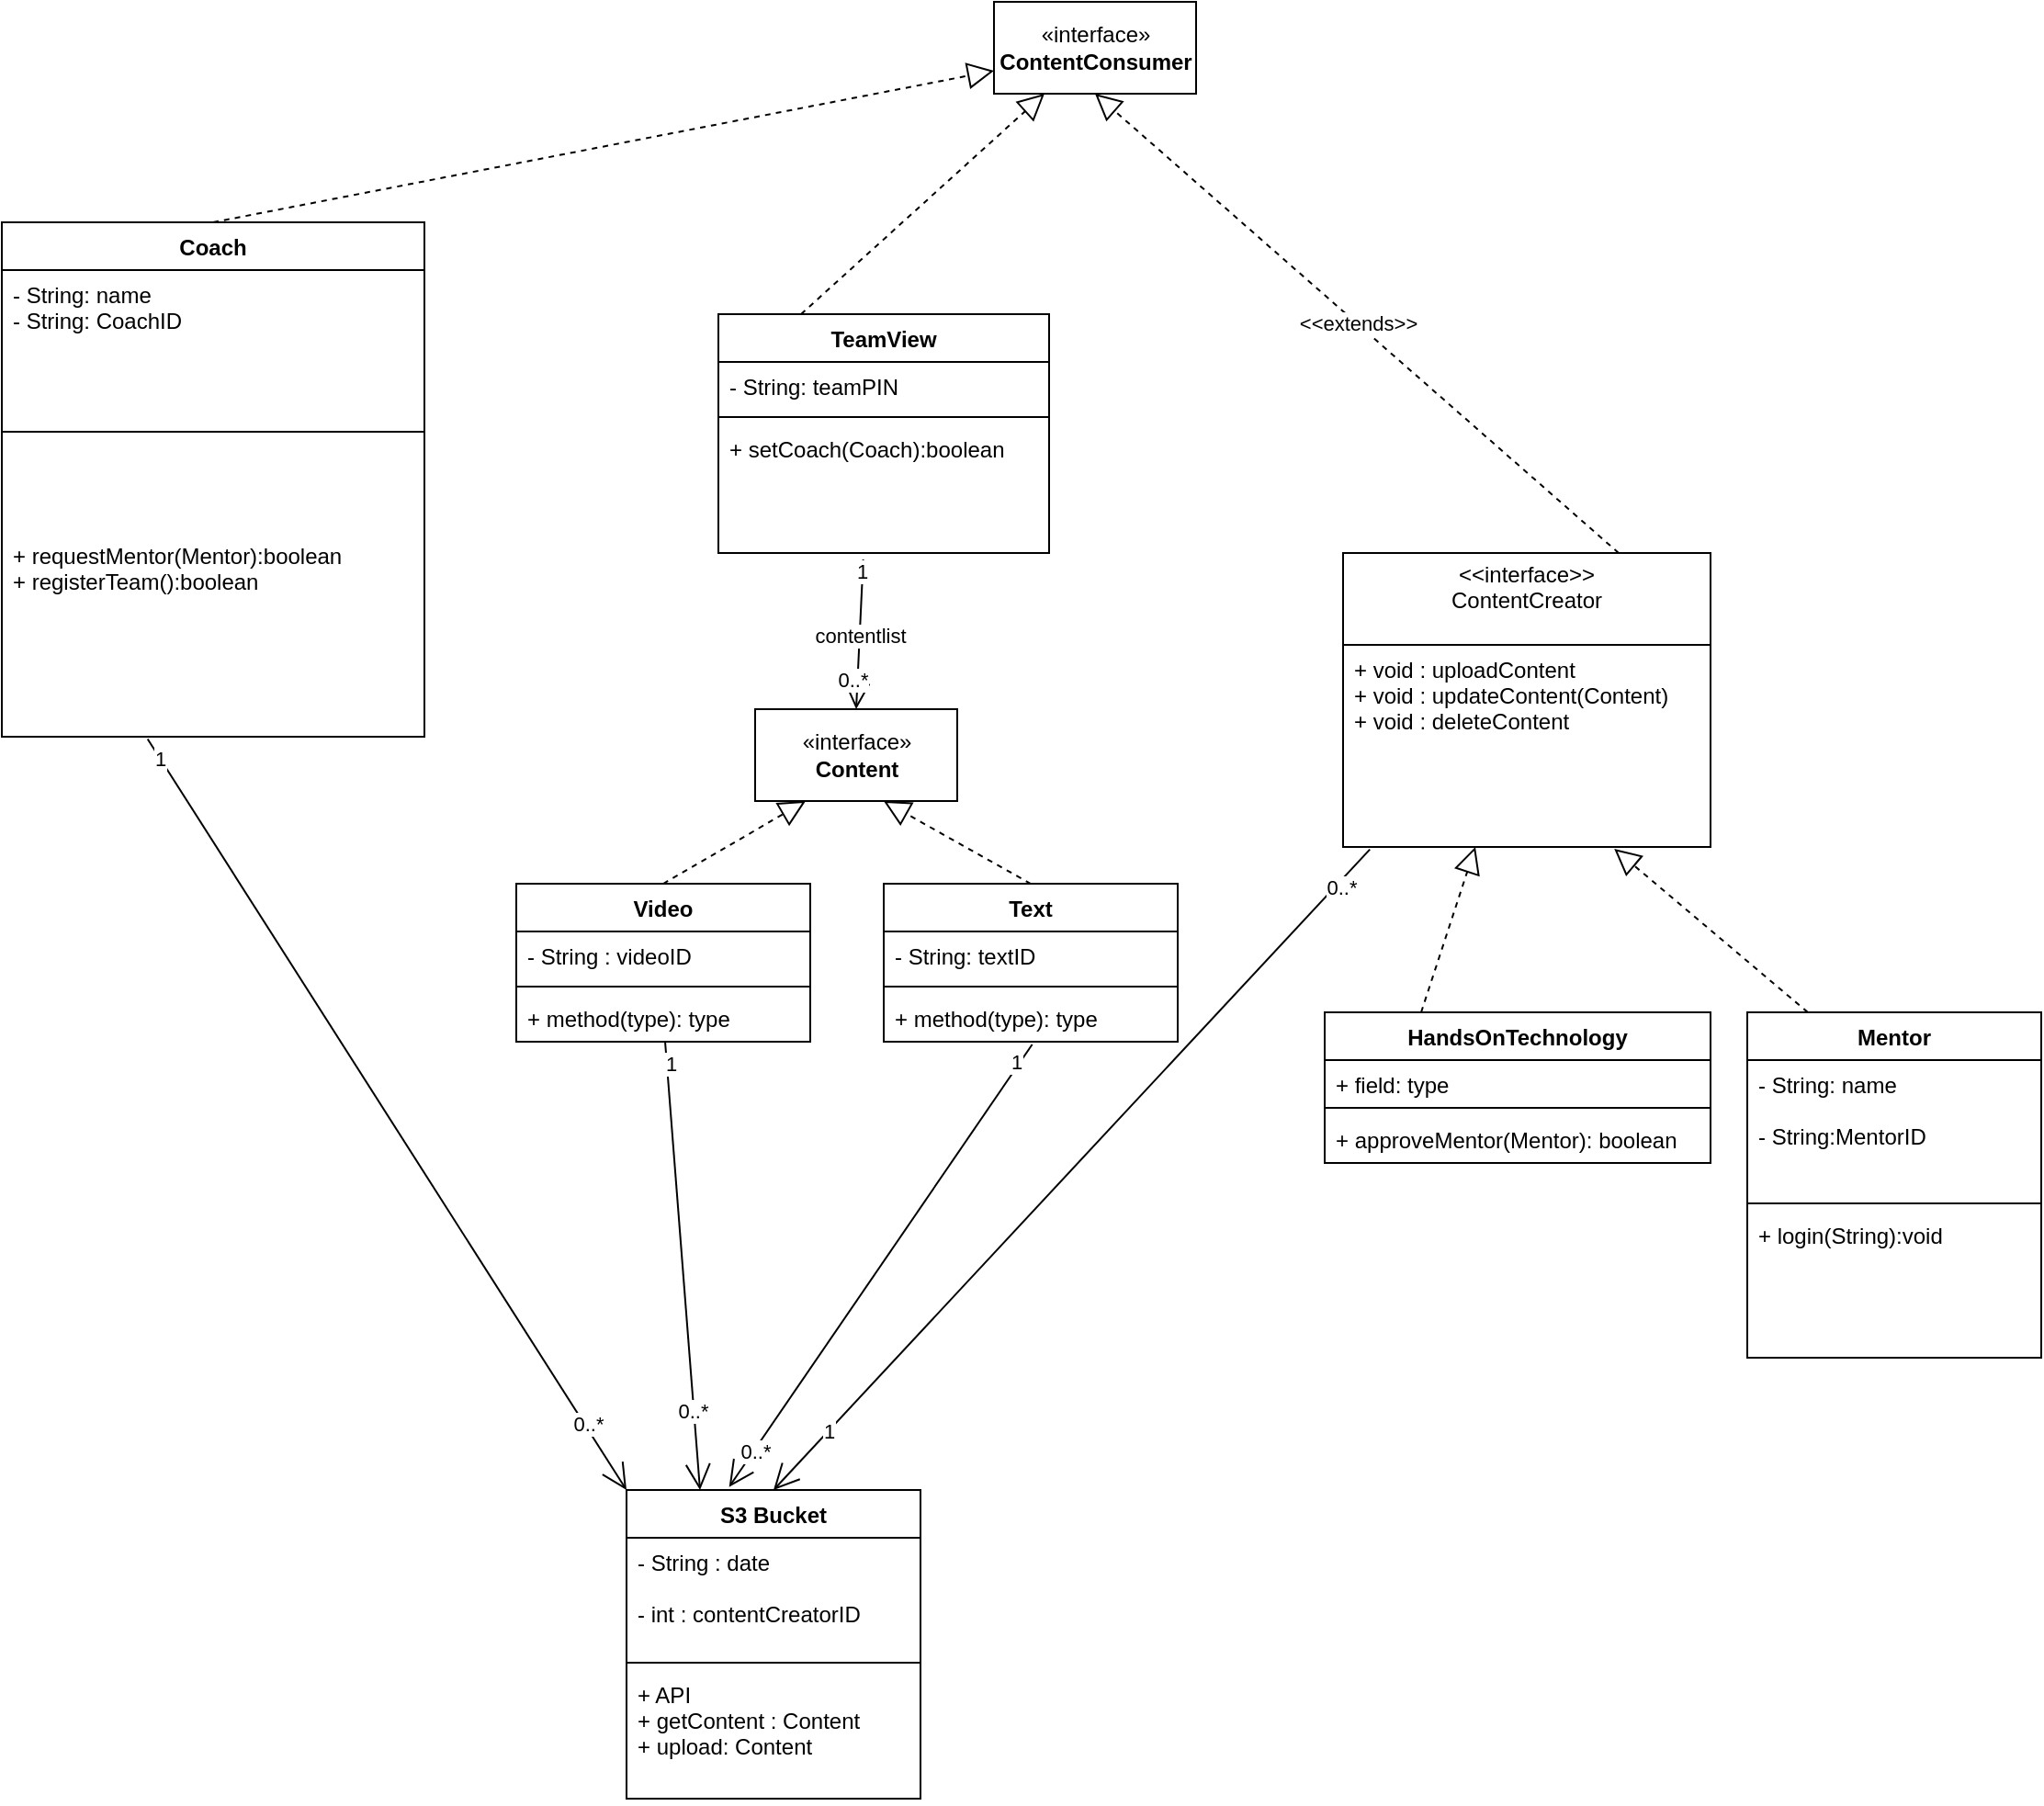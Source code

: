 <mxfile version="17.5.0" type="device"><diagram id="ovap22jXbo1nvJj4dGiL" name="Page-1"><mxGraphModel dx="2580" dy="910" grid="1" gridSize="10" guides="1" tooltips="1" connect="1" arrows="1" fold="1" page="1" pageScale="1" pageWidth="850" pageHeight="1100" math="0" shadow="0"><root><mxCell id="0"/><mxCell id="1" parent="0"/><mxCell id="uBs31Ofe2rwyDse9_JuN-1" value="Video" style="swimlane;fontStyle=1;align=center;verticalAlign=top;childLayout=stackLayout;horizontal=1;startSize=26;horizontalStack=0;resizeParent=1;resizeParentMax=0;resizeLast=0;collapsible=1;marginBottom=0;" parent="1" vertex="1"><mxGeometry x="80" y="620" width="160" height="86" as="geometry"/></mxCell><mxCell id="uBs31Ofe2rwyDse9_JuN-2" value="- String : videoID" style="text;strokeColor=none;fillColor=none;align=left;verticalAlign=top;spacingLeft=4;spacingRight=4;overflow=hidden;rotatable=0;points=[[0,0.5],[1,0.5]];portConstraint=eastwest;" parent="uBs31Ofe2rwyDse9_JuN-1" vertex="1"><mxGeometry y="26" width="160" height="26" as="geometry"/></mxCell><mxCell id="uBs31Ofe2rwyDse9_JuN-3" value="" style="line;strokeWidth=1;fillColor=none;align=left;verticalAlign=middle;spacingTop=-1;spacingLeft=3;spacingRight=3;rotatable=0;labelPosition=right;points=[];portConstraint=eastwest;" parent="uBs31Ofe2rwyDse9_JuN-1" vertex="1"><mxGeometry y="52" width="160" height="8" as="geometry"/></mxCell><mxCell id="uBs31Ofe2rwyDse9_JuN-4" value="+ method(type): type" style="text;strokeColor=none;fillColor=none;align=left;verticalAlign=top;spacingLeft=4;spacingRight=4;overflow=hidden;rotatable=0;points=[[0,0.5],[1,0.5]];portConstraint=eastwest;" parent="uBs31Ofe2rwyDse9_JuN-1" vertex="1"><mxGeometry y="60" width="160" height="26" as="geometry"/></mxCell><mxCell id="uBs31Ofe2rwyDse9_JuN-5" value="«interface»&lt;br&gt;&lt;div&gt;&lt;b&gt;Content&lt;/b&gt;&lt;/div&gt;" style="html=1;" parent="1" vertex="1"><mxGeometry x="210" y="525" width="110" height="50" as="geometry"/></mxCell><mxCell id="uBs31Ofe2rwyDse9_JuN-6" value="«interface»&lt;br&gt;&lt;div&gt;&lt;b&gt;ContentConsumer&lt;/b&gt;&lt;/div&gt;" style="html=1;" parent="1" vertex="1"><mxGeometry x="340" y="140" width="110" height="50" as="geometry"/></mxCell><mxCell id="uBs31Ofe2rwyDse9_JuN-8" value="Text&#xA;" style="swimlane;fontStyle=1;align=center;verticalAlign=top;childLayout=stackLayout;horizontal=1;startSize=26;horizontalStack=0;resizeParent=1;resizeParentMax=0;resizeLast=0;collapsible=1;marginBottom=0;" parent="1" vertex="1"><mxGeometry x="280" y="620" width="160" height="86" as="geometry"/></mxCell><mxCell id="uBs31Ofe2rwyDse9_JuN-9" value="- String: textID" style="text;strokeColor=none;fillColor=none;align=left;verticalAlign=top;spacingLeft=4;spacingRight=4;overflow=hidden;rotatable=0;points=[[0,0.5],[1,0.5]];portConstraint=eastwest;" parent="uBs31Ofe2rwyDse9_JuN-8" vertex="1"><mxGeometry y="26" width="160" height="26" as="geometry"/></mxCell><mxCell id="uBs31Ofe2rwyDse9_JuN-10" value="" style="line;strokeWidth=1;fillColor=none;align=left;verticalAlign=middle;spacingTop=-1;spacingLeft=3;spacingRight=3;rotatable=0;labelPosition=right;points=[];portConstraint=eastwest;" parent="uBs31Ofe2rwyDse9_JuN-8" vertex="1"><mxGeometry y="52" width="160" height="8" as="geometry"/></mxCell><mxCell id="uBs31Ofe2rwyDse9_JuN-11" value="+ method(type): type" style="text;strokeColor=none;fillColor=none;align=left;verticalAlign=top;spacingLeft=4;spacingRight=4;overflow=hidden;rotatable=0;points=[[0,0.5],[1,0.5]];portConstraint=eastwest;" parent="uBs31Ofe2rwyDse9_JuN-8" vertex="1"><mxGeometry y="60" width="160" height="26" as="geometry"/></mxCell><mxCell id="uBs31Ofe2rwyDse9_JuN-16" value="" style="endArrow=block;dashed=1;endFill=0;endSize=12;html=1;rounded=0;entryX=0.25;entryY=1;entryDx=0;entryDy=0;exitX=0.5;exitY=0;exitDx=0;exitDy=0;" parent="1" source="uBs31Ofe2rwyDse9_JuN-1" target="uBs31Ofe2rwyDse9_JuN-5" edge="1"><mxGeometry width="160" relative="1" as="geometry"><mxPoint x="-10" y="670" as="sourcePoint"/><mxPoint x="150" y="670" as="targetPoint"/></mxGeometry></mxCell><mxCell id="uBs31Ofe2rwyDse9_JuN-18" value="" style="endArrow=block;dashed=1;endFill=0;endSize=12;html=1;rounded=0;entryX=0.636;entryY=1;entryDx=0;entryDy=0;entryPerimeter=0;exitX=0.5;exitY=0;exitDx=0;exitDy=0;" parent="1" source="uBs31Ofe2rwyDse9_JuN-8" target="uBs31Ofe2rwyDse9_JuN-5" edge="1"><mxGeometry width="160" relative="1" as="geometry"><mxPoint x="220" y="650" as="sourcePoint"/><mxPoint x="380" y="650" as="targetPoint"/></mxGeometry></mxCell><mxCell id="uBs31Ofe2rwyDse9_JuN-19" value="HandsOnTechnology" style="swimlane;fontStyle=1;align=center;verticalAlign=top;childLayout=stackLayout;horizontal=1;startSize=26;horizontalStack=0;resizeParent=1;resizeParentMax=0;resizeLast=0;collapsible=1;marginBottom=0;" parent="1" vertex="1"><mxGeometry x="520" y="690" width="210" height="82" as="geometry"/></mxCell><mxCell id="uBs31Ofe2rwyDse9_JuN-20" value="+ field: type" style="text;strokeColor=none;fillColor=none;align=left;verticalAlign=top;spacingLeft=4;spacingRight=4;overflow=hidden;rotatable=0;points=[[0,0.5],[1,0.5]];portConstraint=eastwest;" parent="uBs31Ofe2rwyDse9_JuN-19" vertex="1"><mxGeometry y="26" width="210" height="22" as="geometry"/></mxCell><mxCell id="uBs31Ofe2rwyDse9_JuN-21" value="" style="line;strokeWidth=1;fillColor=none;align=left;verticalAlign=middle;spacingTop=-1;spacingLeft=3;spacingRight=3;rotatable=0;labelPosition=right;points=[];portConstraint=eastwest;" parent="uBs31Ofe2rwyDse9_JuN-19" vertex="1"><mxGeometry y="48" width="210" height="8" as="geometry"/></mxCell><mxCell id="uBs31Ofe2rwyDse9_JuN-22" value="+ approveMentor(Mentor): boolean" style="text;strokeColor=none;fillColor=none;align=left;verticalAlign=top;spacingLeft=4;spacingRight=4;overflow=hidden;rotatable=0;points=[[0,0.5],[1,0.5]];portConstraint=eastwest;" parent="uBs31Ofe2rwyDse9_JuN-19" vertex="1"><mxGeometry y="56" width="210" height="26" as="geometry"/></mxCell><mxCell id="uBs31Ofe2rwyDse9_JuN-23" value="" style="endArrow=block;dashed=1;endFill=0;endSize=12;html=1;rounded=0;exitX=0.25;exitY=0;exitDx=0;exitDy=0;entryX=0.36;entryY=1;entryDx=0;entryDy=0;entryPerimeter=0;" parent="1" source="uBs31Ofe2rwyDse9_JuN-19" edge="1" target="uBs31Ofe2rwyDse9_JuN-59"><mxGeometry width="160" relative="1" as="geometry"><mxPoint x="690.04" y="730" as="sourcePoint"/><mxPoint x="540" y="600" as="targetPoint"/></mxGeometry></mxCell><mxCell id="uBs31Ofe2rwyDse9_JuN-28" value="Mentor" style="swimlane;fontStyle=1;align=center;verticalAlign=top;childLayout=stackLayout;horizontal=1;startSize=26;horizontalStack=0;resizeParent=1;resizeParentMax=0;resizeLast=0;collapsible=1;marginBottom=0;" parent="1" vertex="1"><mxGeometry x="750" y="690" width="160" height="188" as="geometry"/></mxCell><mxCell id="uBs31Ofe2rwyDse9_JuN-29" value="- String: name&#xA;&#xA;- String:MentorID" style="text;strokeColor=none;fillColor=none;align=left;verticalAlign=top;spacingLeft=4;spacingRight=4;overflow=hidden;rotatable=0;points=[[0,0.5],[1,0.5]];portConstraint=eastwest;" parent="uBs31Ofe2rwyDse9_JuN-28" vertex="1"><mxGeometry y="26" width="160" height="74" as="geometry"/></mxCell><mxCell id="uBs31Ofe2rwyDse9_JuN-30" value="" style="line;strokeWidth=1;fillColor=none;align=left;verticalAlign=middle;spacingTop=-1;spacingLeft=3;spacingRight=3;rotatable=0;labelPosition=right;points=[];portConstraint=eastwest;" parent="uBs31Ofe2rwyDse9_JuN-28" vertex="1"><mxGeometry y="100" width="160" height="8" as="geometry"/></mxCell><mxCell id="uBs31Ofe2rwyDse9_JuN-31" value="+ login(String):void" style="text;strokeColor=none;fillColor=none;align=left;verticalAlign=top;spacingLeft=4;spacingRight=4;overflow=hidden;rotatable=0;points=[[0,0.5],[1,0.5]];portConstraint=eastwest;" parent="uBs31Ofe2rwyDse9_JuN-28" vertex="1"><mxGeometry y="108" width="160" height="80" as="geometry"/></mxCell><mxCell id="uBs31Ofe2rwyDse9_JuN-32" value="" style="endArrow=block;dashed=1;endFill=0;endSize=12;html=1;rounded=0;exitX=0.206;exitY=0;exitDx=0;exitDy=0;exitPerimeter=0;entryX=0.738;entryY=1.009;entryDx=0;entryDy=0;entryPerimeter=0;" parent="1" source="uBs31Ofe2rwyDse9_JuN-28" target="uBs31Ofe2rwyDse9_JuN-59" edge="1"><mxGeometry width="160" relative="1" as="geometry"><mxPoint x="750" y="730" as="sourcePoint"/><mxPoint x="660" y="590" as="targetPoint"/></mxGeometry></mxCell><mxCell id="uBs31Ofe2rwyDse9_JuN-33" value="&lt;div&gt;&amp;lt;&amp;lt;extends&amp;gt;&amp;gt;&lt;/div&gt;" style="endArrow=block;dashed=1;endFill=0;endSize=12;html=1;rounded=0;entryX=0.5;entryY=1;entryDx=0;entryDy=0;exitX=0.75;exitY=0;exitDx=0;exitDy=0;" parent="1" source="uBs31Ofe2rwyDse9_JuN-58" target="uBs31Ofe2rwyDse9_JuN-6" edge="1"><mxGeometry width="160" relative="1" as="geometry"><mxPoint x="565" y="430" as="sourcePoint"/><mxPoint x="463" y="220" as="targetPoint"/></mxGeometry></mxCell><mxCell id="uBs31Ofe2rwyDse9_JuN-38" value="Coach" style="swimlane;fontStyle=1;align=center;verticalAlign=top;childLayout=stackLayout;horizontal=1;startSize=26;horizontalStack=0;resizeParent=1;resizeParentMax=0;resizeLast=0;collapsible=1;marginBottom=0;" parent="1" vertex="1"><mxGeometry x="-200" y="260" width="230" height="280" as="geometry"/></mxCell><mxCell id="uBs31Ofe2rwyDse9_JuN-39" value="- String: name&#xA;- String: CoachID&#xA;" style="text;strokeColor=none;fillColor=none;align=left;verticalAlign=top;spacingLeft=4;spacingRight=4;overflow=hidden;rotatable=0;points=[[0,0.5],[1,0.5]];portConstraint=eastwest;" parent="uBs31Ofe2rwyDse9_JuN-38" vertex="1"><mxGeometry y="26" width="230" height="34" as="geometry"/></mxCell><mxCell id="uBs31Ofe2rwyDse9_JuN-40" value="" style="line;strokeWidth=1;fillColor=none;align=left;verticalAlign=middle;spacingTop=-1;spacingLeft=3;spacingRight=3;rotatable=0;labelPosition=right;points=[];portConstraint=eastwest;" parent="uBs31Ofe2rwyDse9_JuN-38" vertex="1"><mxGeometry y="60" width="230" height="108" as="geometry"/></mxCell><mxCell id="uBs31Ofe2rwyDse9_JuN-41" value="+ requestMentor(Mentor):boolean&#xA;+ registerTeam():boolean &#xA;" style="text;strokeColor=none;fillColor=none;align=left;verticalAlign=top;spacingLeft=4;spacingRight=4;overflow=hidden;rotatable=0;points=[[0,0.5],[1,0.5]];portConstraint=eastwest;" parent="uBs31Ofe2rwyDse9_JuN-38" vertex="1"><mxGeometry y="168" width="230" height="112" as="geometry"/></mxCell><mxCell id="uBs31Ofe2rwyDse9_JuN-42" value="TeamView" style="swimlane;fontStyle=1;align=center;verticalAlign=top;childLayout=stackLayout;horizontal=1;startSize=26;horizontalStack=0;resizeParent=1;resizeParentMax=0;resizeLast=0;collapsible=1;marginBottom=0;" parent="1" vertex="1"><mxGeometry x="190" y="310" width="180" height="130" as="geometry"/></mxCell><mxCell id="uBs31Ofe2rwyDse9_JuN-43" value="- String: teamPIN" style="text;strokeColor=none;fillColor=none;align=left;verticalAlign=top;spacingLeft=4;spacingRight=4;overflow=hidden;rotatable=0;points=[[0,0.5],[1,0.5]];portConstraint=eastwest;" parent="uBs31Ofe2rwyDse9_JuN-42" vertex="1"><mxGeometry y="26" width="180" height="26" as="geometry"/></mxCell><mxCell id="uBs31Ofe2rwyDse9_JuN-44" value="" style="line;strokeWidth=1;fillColor=none;align=left;verticalAlign=middle;spacingTop=-1;spacingLeft=3;spacingRight=3;rotatable=0;labelPosition=right;points=[];portConstraint=eastwest;" parent="uBs31Ofe2rwyDse9_JuN-42" vertex="1"><mxGeometry y="52" width="180" height="8" as="geometry"/></mxCell><mxCell id="uBs31Ofe2rwyDse9_JuN-45" value="+ setCoach(Coach):boolean&#xA;&#xA;&#xA;" style="text;strokeColor=none;fillColor=none;align=left;verticalAlign=top;spacingLeft=4;spacingRight=4;overflow=hidden;rotatable=0;points=[[0,0.5],[1,0.5]];portConstraint=eastwest;" parent="uBs31Ofe2rwyDse9_JuN-42" vertex="1"><mxGeometry y="60" width="180" height="70" as="geometry"/></mxCell><mxCell id="uBs31Ofe2rwyDse9_JuN-46" value="" style="endArrow=block;dashed=1;endFill=0;endSize=12;html=1;rounded=0;entryX=0;entryY=0.75;entryDx=0;entryDy=0;exitX=0.5;exitY=0;exitDx=0;exitDy=0;" parent="1" source="uBs31Ofe2rwyDse9_JuN-38" target="uBs31Ofe2rwyDse9_JuN-6" edge="1"><mxGeometry width="160" relative="1" as="geometry"><mxPoint x="132.5" y="260" as="sourcePoint"/><mxPoint x="210" y="140" as="targetPoint"/></mxGeometry></mxCell><mxCell id="uBs31Ofe2rwyDse9_JuN-47" value="" style="endArrow=block;dashed=1;endFill=0;endSize=12;html=1;rounded=0;entryX=0.25;entryY=1;entryDx=0;entryDy=0;exitX=0.25;exitY=0;exitDx=0;exitDy=0;" parent="1" source="uBs31Ofe2rwyDse9_JuN-42" target="uBs31Ofe2rwyDse9_JuN-6" edge="1"><mxGeometry width="160" relative="1" as="geometry"><mxPoint x="290" y="320" as="sourcePoint"/><mxPoint x="367.5" y="200" as="targetPoint"/></mxGeometry></mxCell><mxCell id="uBs31Ofe2rwyDse9_JuN-58" value="&lt;&lt;interface&gt;&gt;&#xA;ContentCreator&#xA;" style="swimlane;fontStyle=0;childLayout=stackLayout;horizontal=1;startSize=50;fillColor=none;horizontalStack=0;resizeParent=1;resizeParentMax=0;resizeLast=0;collapsible=1;marginBottom=0;" parent="1" vertex="1"><mxGeometry x="530" y="440" width="200" height="160" as="geometry"/></mxCell><mxCell id="uBs31Ofe2rwyDse9_JuN-59" value="+ void : uploadContent&#xA;+ void : updateContent(Content)&#xA;+ void : deleteContent&#xA;" style="text;strokeColor=none;fillColor=none;align=left;verticalAlign=top;spacingLeft=4;spacingRight=4;overflow=hidden;rotatable=0;points=[[0,0.5],[1,0.5]];portConstraint=eastwest;" parent="uBs31Ofe2rwyDse9_JuN-58" vertex="1"><mxGeometry y="50" width="200" height="110" as="geometry"/></mxCell><mxCell id="J3tBJvdXPI5zCDy8YmA9-1" value="contentlist" style="endArrow=open;endFill=1;endSize=12;html=1;rounded=0;exitX=0.438;exitY=1.051;exitDx=0;exitDy=0;exitPerimeter=0;entryX=0.5;entryY=0;entryDx=0;entryDy=0;" edge="1" parent="1" source="uBs31Ofe2rwyDse9_JuN-45" target="uBs31Ofe2rwyDse9_JuN-5"><mxGeometry width="160" relative="1" as="geometry"><mxPoint x="140" y="490" as="sourcePoint"/><mxPoint x="300" y="490" as="targetPoint"/></mxGeometry></mxCell><mxCell id="J3tBJvdXPI5zCDy8YmA9-2" value="1" style="edgeLabel;html=1;align=center;verticalAlign=middle;resizable=0;points=[];" vertex="1" connectable="0" parent="J3tBJvdXPI5zCDy8YmA9-1"><mxGeometry x="-0.838" y="-1" relative="1" as="geometry"><mxPoint as="offset"/></mxGeometry></mxCell><mxCell id="J3tBJvdXPI5zCDy8YmA9-3" value="0..*" style="edgeLabel;html=1;align=center;verticalAlign=middle;resizable=0;points=[];" vertex="1" connectable="0" parent="J3tBJvdXPI5zCDy8YmA9-1"><mxGeometry x="0.597" y="-3" relative="1" as="geometry"><mxPoint as="offset"/></mxGeometry></mxCell><mxCell id="J3tBJvdXPI5zCDy8YmA9-5" value="" style="endArrow=open;endFill=1;endSize=12;html=1;rounded=0;exitX=0.073;exitY=1.012;exitDx=0;exitDy=0;exitPerimeter=0;entryX=0.5;entryY=0;entryDx=0;entryDy=0;" edge="1" parent="1" source="uBs31Ofe2rwyDse9_JuN-59" target="J3tBJvdXPI5zCDy8YmA9-6"><mxGeometry width="160" relative="1" as="geometry"><mxPoint x="330" y="610" as="sourcePoint"/><mxPoint x="210" y="890" as="targetPoint"/></mxGeometry></mxCell><mxCell id="J3tBJvdXPI5zCDy8YmA9-10" value="0..*" style="edgeLabel;html=1;align=center;verticalAlign=middle;resizable=0;points=[];" vertex="1" connectable="0" parent="J3tBJvdXPI5zCDy8YmA9-5"><mxGeometry x="-0.894" y="1" relative="1" as="geometry"><mxPoint y="1" as="offset"/></mxGeometry></mxCell><mxCell id="J3tBJvdXPI5zCDy8YmA9-11" value="1" style="edgeLabel;html=1;align=center;verticalAlign=middle;resizable=0;points=[];" vertex="1" connectable="0" parent="J3tBJvdXPI5zCDy8YmA9-5"><mxGeometry x="0.816" relative="1" as="geometry"><mxPoint as="offset"/></mxGeometry></mxCell><mxCell id="J3tBJvdXPI5zCDy8YmA9-6" value="S3 Bucket" style="swimlane;fontStyle=1;align=center;verticalAlign=top;childLayout=stackLayout;horizontal=1;startSize=26;horizontalStack=0;resizeParent=1;resizeParentMax=0;resizeLast=0;collapsible=1;marginBottom=0;" vertex="1" parent="1"><mxGeometry x="140" y="950" width="160" height="168" as="geometry"/></mxCell><mxCell id="J3tBJvdXPI5zCDy8YmA9-7" value="- String : date &#xA;&#xA;- int : contentCreatorID&#xA;" style="text;strokeColor=none;fillColor=none;align=left;verticalAlign=top;spacingLeft=4;spacingRight=4;overflow=hidden;rotatable=0;points=[[0,0.5],[1,0.5]];portConstraint=eastwest;" vertex="1" parent="J3tBJvdXPI5zCDy8YmA9-6"><mxGeometry y="26" width="160" height="64" as="geometry"/></mxCell><mxCell id="J3tBJvdXPI5zCDy8YmA9-8" value="" style="line;strokeWidth=1;fillColor=none;align=left;verticalAlign=middle;spacingTop=-1;spacingLeft=3;spacingRight=3;rotatable=0;labelPosition=right;points=[];portConstraint=eastwest;" vertex="1" parent="J3tBJvdXPI5zCDy8YmA9-6"><mxGeometry y="90" width="160" height="8" as="geometry"/></mxCell><mxCell id="J3tBJvdXPI5zCDy8YmA9-9" value="+ API&#xA;+ getContent : Content&#xA;+ upload: Content&#xA;" style="text;strokeColor=none;fillColor=none;align=left;verticalAlign=top;spacingLeft=4;spacingRight=4;overflow=hidden;rotatable=0;points=[[0,0.5],[1,0.5]];portConstraint=eastwest;" vertex="1" parent="J3tBJvdXPI5zCDy8YmA9-6"><mxGeometry y="98" width="160" height="70" as="geometry"/></mxCell><mxCell id="J3tBJvdXPI5zCDy8YmA9-18" value="" style="endArrow=open;endFill=1;endSize=12;html=1;rounded=0;exitX=0.345;exitY=1.011;exitDx=0;exitDy=0;exitPerimeter=0;entryX=0;entryY=0;entryDx=0;entryDy=0;" edge="1" parent="1" source="uBs31Ofe2rwyDse9_JuN-41" target="J3tBJvdXPI5zCDy8YmA9-6"><mxGeometry width="160" relative="1" as="geometry"><mxPoint x="-80" y="880" as="sourcePoint"/><mxPoint x="80" y="880" as="targetPoint"/></mxGeometry></mxCell><mxCell id="J3tBJvdXPI5zCDy8YmA9-23" value="1" style="edgeLabel;html=1;align=center;verticalAlign=middle;resizable=0;points=[];" vertex="1" connectable="0" parent="J3tBJvdXPI5zCDy8YmA9-18"><mxGeometry x="-0.949" relative="1" as="geometry"><mxPoint as="offset"/></mxGeometry></mxCell><mxCell id="J3tBJvdXPI5zCDy8YmA9-24" value="0..*" style="edgeLabel;html=1;align=center;verticalAlign=middle;resizable=0;points=[];" vertex="1" connectable="0" parent="J3tBJvdXPI5zCDy8YmA9-18"><mxGeometry x="0.828" y="1" relative="1" as="geometry"><mxPoint as="offset"/></mxGeometry></mxCell><mxCell id="J3tBJvdXPI5zCDy8YmA9-19" value="" style="endArrow=open;endFill=1;endSize=12;html=1;rounded=0;entryX=0.25;entryY=0;entryDx=0;entryDy=0;" edge="1" parent="1" source="uBs31Ofe2rwyDse9_JuN-4" target="J3tBJvdXPI5zCDy8YmA9-6"><mxGeometry width="160" relative="1" as="geometry"><mxPoint x="200" y="810" as="sourcePoint"/><mxPoint x="360" y="810" as="targetPoint"/></mxGeometry></mxCell><mxCell id="J3tBJvdXPI5zCDy8YmA9-25" value="1" style="edgeLabel;html=1;align=center;verticalAlign=middle;resizable=0;points=[];" vertex="1" connectable="0" parent="J3tBJvdXPI5zCDy8YmA9-19"><mxGeometry x="-0.905" y="2" relative="1" as="geometry"><mxPoint as="offset"/></mxGeometry></mxCell><mxCell id="J3tBJvdXPI5zCDy8YmA9-26" value="0..*" style="edgeLabel;html=1;align=center;verticalAlign=middle;resizable=0;points=[];" vertex="1" connectable="0" parent="J3tBJvdXPI5zCDy8YmA9-19"><mxGeometry x="0.647" y="-1" relative="1" as="geometry"><mxPoint as="offset"/></mxGeometry></mxCell><mxCell id="J3tBJvdXPI5zCDy8YmA9-20" value="" style="endArrow=open;endFill=1;endSize=12;html=1;rounded=0;exitX=0.505;exitY=1.058;exitDx=0;exitDy=0;exitPerimeter=0;entryX=0.349;entryY=-0.01;entryDx=0;entryDy=0;entryPerimeter=0;" edge="1" parent="1" source="uBs31Ofe2rwyDse9_JuN-11" target="J3tBJvdXPI5zCDy8YmA9-6"><mxGeometry width="160" relative="1" as="geometry"><mxPoint x="290" y="770" as="sourcePoint"/><mxPoint x="450" y="770" as="targetPoint"/></mxGeometry></mxCell><mxCell id="J3tBJvdXPI5zCDy8YmA9-27" value="1" style="edgeLabel;html=1;align=center;verticalAlign=middle;resizable=0;points=[];" vertex="1" connectable="0" parent="J3tBJvdXPI5zCDy8YmA9-20"><mxGeometry x="-0.914" y="-2" relative="1" as="geometry"><mxPoint as="offset"/></mxGeometry></mxCell><mxCell id="J3tBJvdXPI5zCDy8YmA9-29" value="0..*" style="edgeLabel;html=1;align=center;verticalAlign=middle;resizable=0;points=[];" vertex="1" connectable="0" parent="J3tBJvdXPI5zCDy8YmA9-20"><mxGeometry x="0.828" relative="1" as="geometry"><mxPoint y="1" as="offset"/></mxGeometry></mxCell></root></mxGraphModel></diagram></mxfile>